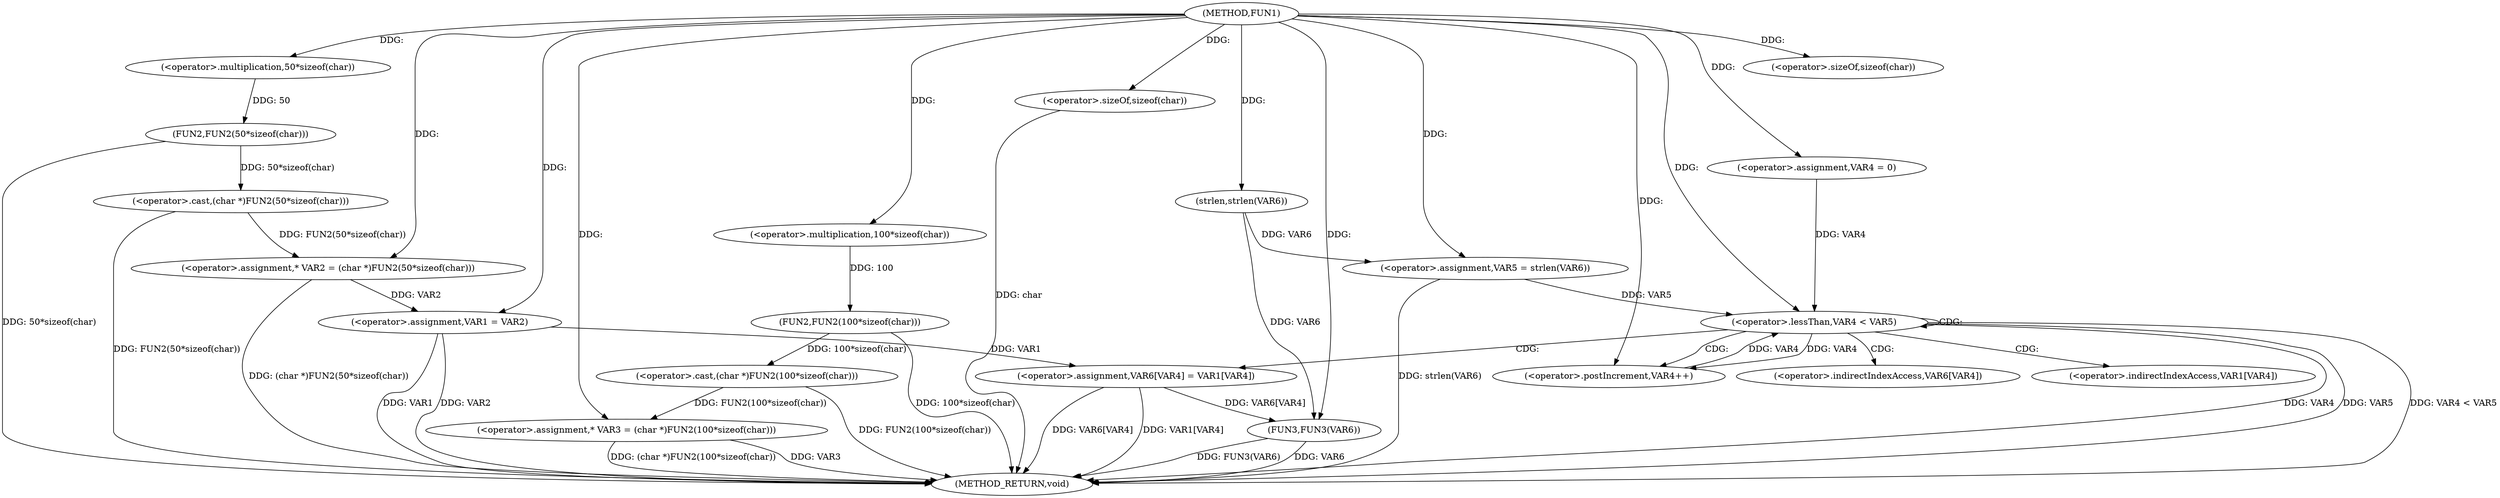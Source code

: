 digraph FUN1 {  
"1000100" [label = "(METHOD,FUN1)" ]
"1000153" [label = "(METHOD_RETURN,void)" ]
"1000104" [label = "(<operator>.assignment,* VAR2 = (char *)FUN2(50*sizeof(char)))" ]
"1000106" [label = "(<operator>.cast,(char *)FUN2(50*sizeof(char)))" ]
"1000108" [label = "(FUN2,FUN2(50*sizeof(char)))" ]
"1000109" [label = "(<operator>.multiplication,50*sizeof(char))" ]
"1000111" [label = "(<operator>.sizeOf,sizeof(char))" ]
"1000114" [label = "(<operator>.assignment,* VAR3 = (char *)FUN2(100*sizeof(char)))" ]
"1000116" [label = "(<operator>.cast,(char *)FUN2(100*sizeof(char)))" ]
"1000118" [label = "(FUN2,FUN2(100*sizeof(char)))" ]
"1000119" [label = "(<operator>.multiplication,100*sizeof(char))" ]
"1000121" [label = "(<operator>.sizeOf,sizeof(char))" ]
"1000123" [label = "(<operator>.assignment,VAR1 = VAR2)" ]
"1000130" [label = "(<operator>.assignment,VAR5 = strlen(VAR6))" ]
"1000132" [label = "(strlen,strlen(VAR6))" ]
"1000135" [label = "(<operator>.assignment,VAR4 = 0)" ]
"1000138" [label = "(<operator>.lessThan,VAR4 < VAR5)" ]
"1000141" [label = "(<operator>.postIncrement,VAR4++)" ]
"1000144" [label = "(<operator>.assignment,VAR6[VAR4] = VAR1[VAR4])" ]
"1000151" [label = "(FUN3,FUN3(VAR6))" ]
"1000145" [label = "(<operator>.indirectIndexAccess,VAR6[VAR4])" ]
"1000148" [label = "(<operator>.indirectIndexAccess,VAR1[VAR4])" ]
  "1000123" -> "1000153"  [ label = "DDG: VAR2"] 
  "1000106" -> "1000153"  [ label = "DDG: FUN2(50*sizeof(char))"] 
  "1000151" -> "1000153"  [ label = "DDG: FUN3(VAR6)"] 
  "1000144" -> "1000153"  [ label = "DDG: VAR1[VAR4]"] 
  "1000116" -> "1000153"  [ label = "DDG: FUN2(100*sizeof(char))"] 
  "1000138" -> "1000153"  [ label = "DDG: VAR4 < VAR5"] 
  "1000118" -> "1000153"  [ label = "DDG: 100*sizeof(char)"] 
  "1000114" -> "1000153"  [ label = "DDG: (char *)FUN2(100*sizeof(char))"] 
  "1000123" -> "1000153"  [ label = "DDG: VAR1"] 
  "1000130" -> "1000153"  [ label = "DDG: strlen(VAR6)"] 
  "1000138" -> "1000153"  [ label = "DDG: VAR4"] 
  "1000138" -> "1000153"  [ label = "DDG: VAR5"] 
  "1000151" -> "1000153"  [ label = "DDG: VAR6"] 
  "1000114" -> "1000153"  [ label = "DDG: VAR3"] 
  "1000121" -> "1000153"  [ label = "DDG: char"] 
  "1000144" -> "1000153"  [ label = "DDG: VAR6[VAR4]"] 
  "1000104" -> "1000153"  [ label = "DDG: (char *)FUN2(50*sizeof(char))"] 
  "1000108" -> "1000153"  [ label = "DDG: 50*sizeof(char)"] 
  "1000106" -> "1000104"  [ label = "DDG: FUN2(50*sizeof(char))"] 
  "1000100" -> "1000104"  [ label = "DDG: "] 
  "1000108" -> "1000106"  [ label = "DDG: 50*sizeof(char)"] 
  "1000109" -> "1000108"  [ label = "DDG: 50"] 
  "1000100" -> "1000109"  [ label = "DDG: "] 
  "1000100" -> "1000111"  [ label = "DDG: "] 
  "1000116" -> "1000114"  [ label = "DDG: FUN2(100*sizeof(char))"] 
  "1000100" -> "1000114"  [ label = "DDG: "] 
  "1000118" -> "1000116"  [ label = "DDG: 100*sizeof(char)"] 
  "1000119" -> "1000118"  [ label = "DDG: 100"] 
  "1000100" -> "1000119"  [ label = "DDG: "] 
  "1000100" -> "1000121"  [ label = "DDG: "] 
  "1000104" -> "1000123"  [ label = "DDG: VAR2"] 
  "1000100" -> "1000123"  [ label = "DDG: "] 
  "1000132" -> "1000130"  [ label = "DDG: VAR6"] 
  "1000100" -> "1000130"  [ label = "DDG: "] 
  "1000100" -> "1000132"  [ label = "DDG: "] 
  "1000100" -> "1000135"  [ label = "DDG: "] 
  "1000141" -> "1000138"  [ label = "DDG: VAR4"] 
  "1000135" -> "1000138"  [ label = "DDG: VAR4"] 
  "1000100" -> "1000138"  [ label = "DDG: "] 
  "1000130" -> "1000138"  [ label = "DDG: VAR5"] 
  "1000138" -> "1000141"  [ label = "DDG: VAR4"] 
  "1000100" -> "1000141"  [ label = "DDG: "] 
  "1000123" -> "1000144"  [ label = "DDG: VAR1"] 
  "1000132" -> "1000151"  [ label = "DDG: VAR6"] 
  "1000144" -> "1000151"  [ label = "DDG: VAR6[VAR4]"] 
  "1000100" -> "1000151"  [ label = "DDG: "] 
  "1000138" -> "1000141"  [ label = "CDG: "] 
  "1000138" -> "1000145"  [ label = "CDG: "] 
  "1000138" -> "1000148"  [ label = "CDG: "] 
  "1000138" -> "1000144"  [ label = "CDG: "] 
  "1000138" -> "1000138"  [ label = "CDG: "] 
}
